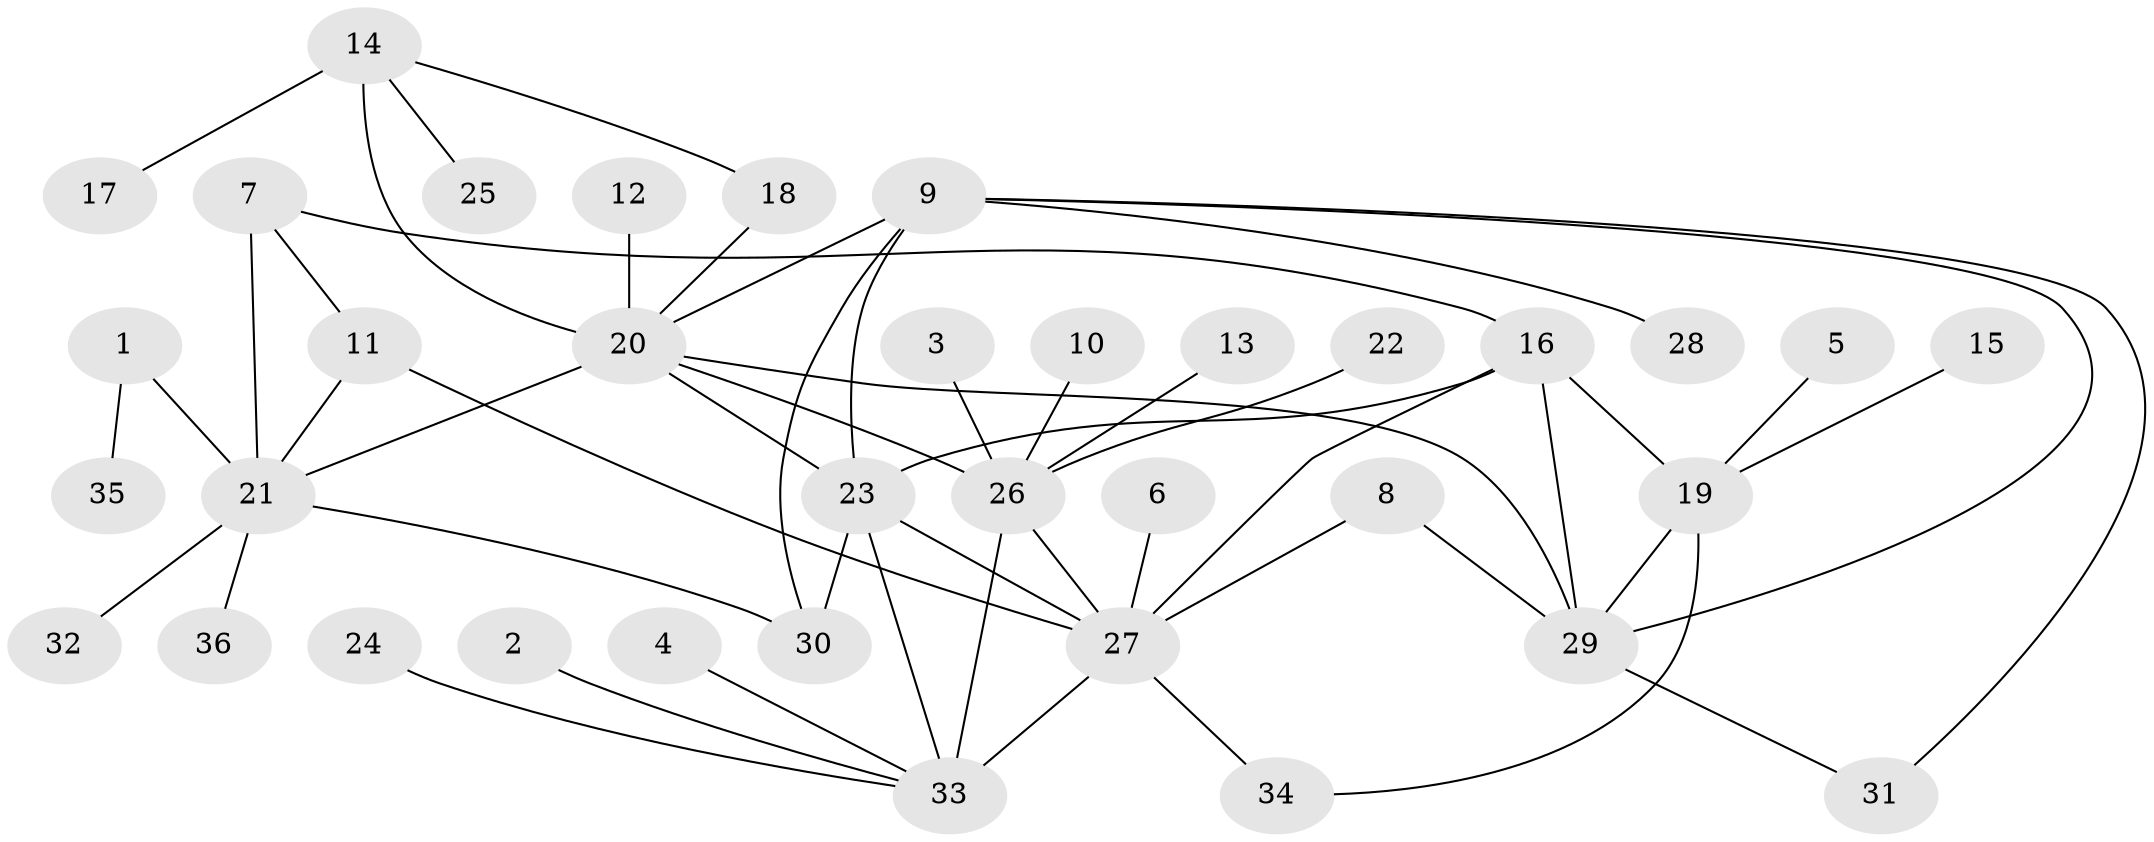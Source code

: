 // original degree distribution, {9: 0.045454545454545456, 10: 0.011363636363636364, 12: 0.011363636363636364, 5: 0.03409090909090909, 6: 0.03409090909090909, 8: 0.022727272727272728, 4: 0.056818181818181816, 7: 0.022727272727272728, 2: 0.13636363636363635, 1: 0.5795454545454546, 3: 0.045454545454545456}
// Generated by graph-tools (version 1.1) at 2025/37/03/04/25 23:37:33]
// undirected, 36 vertices, 52 edges
graph export_dot {
  node [color=gray90,style=filled];
  1;
  2;
  3;
  4;
  5;
  6;
  7;
  8;
  9;
  10;
  11;
  12;
  13;
  14;
  15;
  16;
  17;
  18;
  19;
  20;
  21;
  22;
  23;
  24;
  25;
  26;
  27;
  28;
  29;
  30;
  31;
  32;
  33;
  34;
  35;
  36;
  1 -- 21 [weight=1.0];
  1 -- 35 [weight=1.0];
  2 -- 33 [weight=1.0];
  3 -- 26 [weight=1.0];
  4 -- 33 [weight=1.0];
  5 -- 19 [weight=1.0];
  6 -- 27 [weight=1.0];
  7 -- 11 [weight=1.0];
  7 -- 16 [weight=1.0];
  7 -- 21 [weight=2.0];
  8 -- 27 [weight=1.0];
  8 -- 29 [weight=1.0];
  9 -- 20 [weight=1.0];
  9 -- 23 [weight=2.0];
  9 -- 28 [weight=1.0];
  9 -- 29 [weight=1.0];
  9 -- 30 [weight=2.0];
  9 -- 31 [weight=1.0];
  10 -- 26 [weight=1.0];
  11 -- 21 [weight=2.0];
  11 -- 27 [weight=1.0];
  12 -- 20 [weight=1.0];
  13 -- 26 [weight=1.0];
  14 -- 17 [weight=1.0];
  14 -- 18 [weight=1.0];
  14 -- 20 [weight=2.0];
  14 -- 25 [weight=1.0];
  15 -- 19 [weight=1.0];
  16 -- 19 [weight=2.0];
  16 -- 23 [weight=1.0];
  16 -- 27 [weight=1.0];
  16 -- 29 [weight=1.0];
  18 -- 20 [weight=2.0];
  19 -- 29 [weight=2.0];
  19 -- 34 [weight=1.0];
  20 -- 21 [weight=1.0];
  20 -- 23 [weight=1.0];
  20 -- 26 [weight=1.0];
  20 -- 29 [weight=1.0];
  21 -- 30 [weight=1.0];
  21 -- 32 [weight=1.0];
  21 -- 36 [weight=1.0];
  22 -- 26 [weight=1.0];
  23 -- 27 [weight=1.0];
  23 -- 30 [weight=1.0];
  23 -- 33 [weight=1.0];
  24 -- 33 [weight=1.0];
  26 -- 27 [weight=1.0];
  26 -- 33 [weight=2.0];
  27 -- 33 [weight=2.0];
  27 -- 34 [weight=1.0];
  29 -- 31 [weight=1.0];
}
